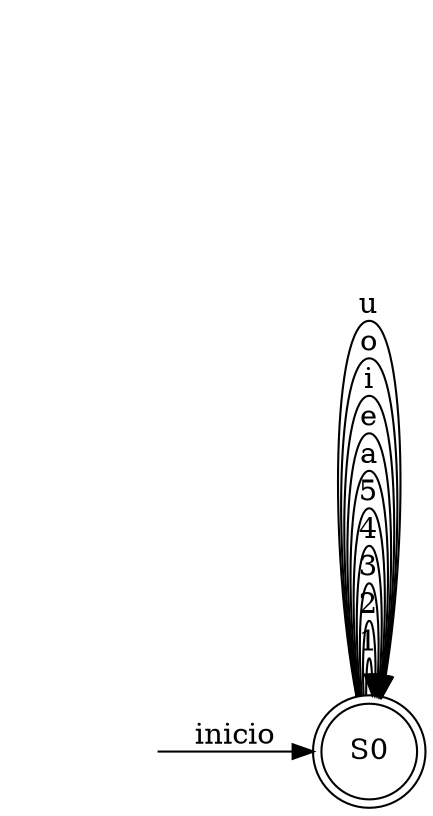 digraph G{
rankdir = LR;
inicio[style="invis"];inicio->S0 [label="inicio"];
S0[label="S0"shape=doublecircle];
S0 -> S0[label="1"]
S0 -> S0[label="2"]
S0 -> S0[label="3"]
S0 -> S0[label="4"]
S0 -> S0[label="5"]
S0 -> S0[label="a"]
S0 -> S0[label="e"]
S0 -> S0[label="i"]
S0 -> S0[label="o"]
S0 -> S0[label="u"]
}